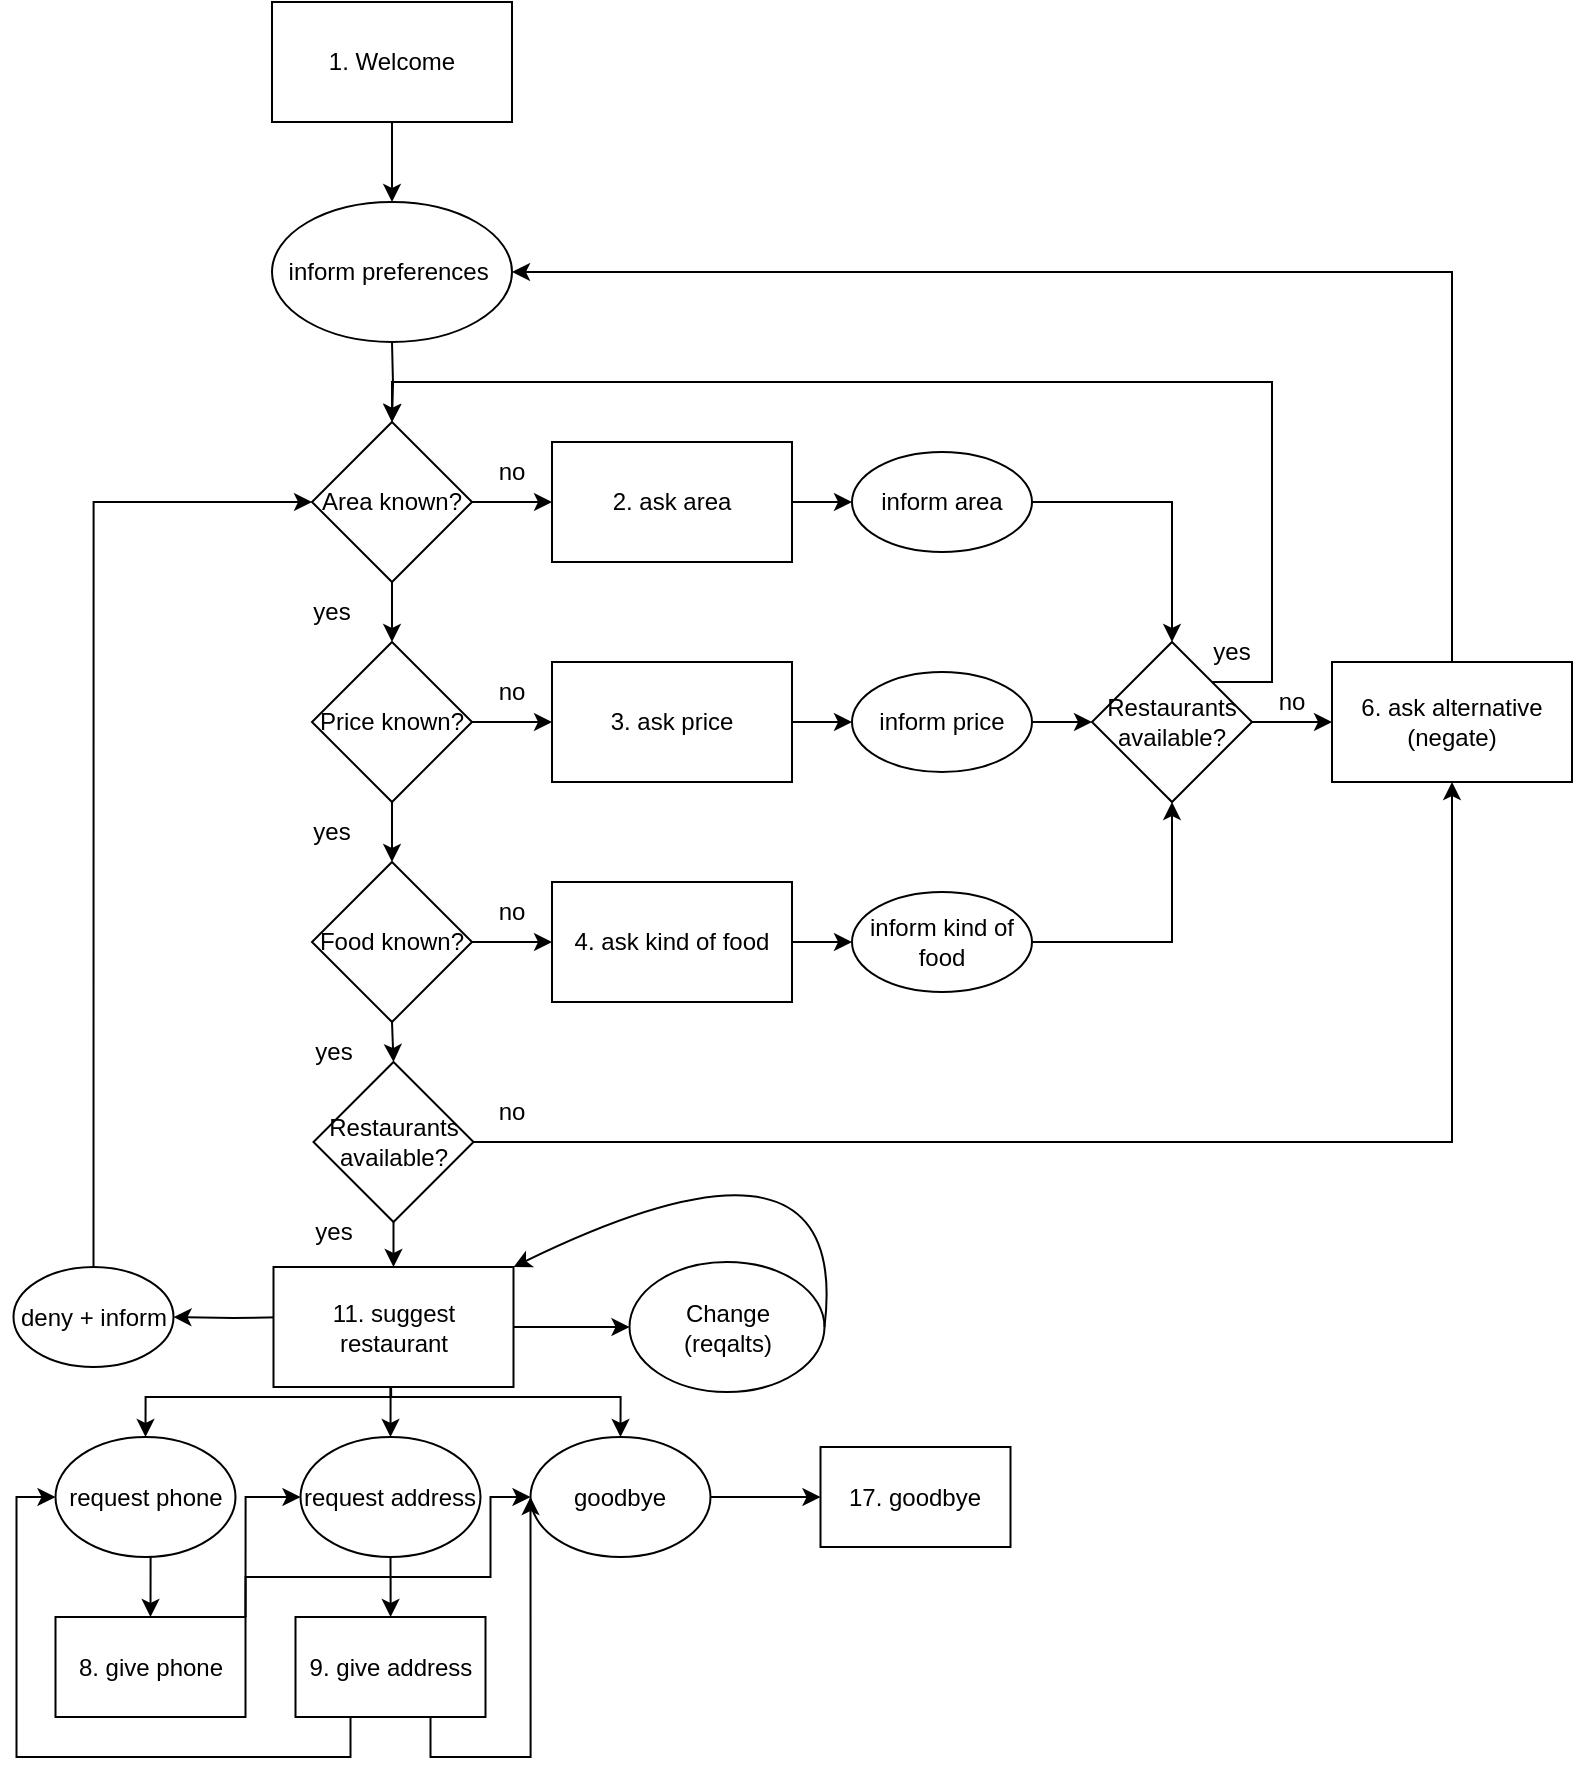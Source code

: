 <mxfile version="21.7.5" type="github">
  <diagram name="Seite-1" id="Z--VdE2tIObyakfptAN0">
    <mxGraphModel dx="587" dy="319" grid="1" gridSize="10" guides="1" tooltips="1" connect="1" arrows="1" fold="1" page="1" pageScale="1" pageWidth="850" pageHeight="1100" math="0" shadow="0">
      <root>
        <mxCell id="0" />
        <mxCell id="1" parent="0" />
        <mxCell id="nFKd9XZwk59usLzo8zVO-6" style="edgeStyle=orthogonalEdgeStyle;rounded=0;orthogonalLoop=1;jettySize=auto;html=1;exitX=0.5;exitY=1;exitDx=0;exitDy=0;entryX=0.5;entryY=0;entryDx=0;entryDy=0;" parent="1" source="nFKd9XZwk59usLzo8zVO-4" target="nFKd9XZwk59usLzo8zVO-13" edge="1">
          <mxGeometry relative="1" as="geometry">
            <mxPoint x="210" y="180" as="targetPoint" />
          </mxGeometry>
        </mxCell>
        <mxCell id="nFKd9XZwk59usLzo8zVO-4" value="1. Welcome" style="rounded=0;whiteSpace=wrap;html=1;" parent="1" vertex="1">
          <mxGeometry x="150" y="70" width="120" height="60" as="geometry" />
        </mxCell>
        <mxCell id="nFKd9XZwk59usLzo8zVO-11" style="edgeStyle=orthogonalEdgeStyle;rounded=0;orthogonalLoop=1;jettySize=auto;html=1;exitX=0.5;exitY=1;exitDx=0;exitDy=0;entryX=0.5;entryY=0;entryDx=0;entryDy=0;" parent="1" target="nFKd9XZwk59usLzo8zVO-12" edge="1">
          <mxGeometry relative="1" as="geometry">
            <mxPoint x="210" y="240" as="sourcePoint" />
            <mxPoint x="210" y="280" as="targetPoint" />
          </mxGeometry>
        </mxCell>
        <mxCell id="nFKd9XZwk59usLzo8zVO-16" style="edgeStyle=orthogonalEdgeStyle;rounded=0;orthogonalLoop=1;jettySize=auto;html=1;exitX=0.5;exitY=1;exitDx=0;exitDy=0;entryX=0.5;entryY=0;entryDx=0;entryDy=0;" parent="1" source="nFKd9XZwk59usLzo8zVO-12" target="nFKd9XZwk59usLzo8zVO-15" edge="1">
          <mxGeometry relative="1" as="geometry" />
        </mxCell>
        <mxCell id="nFKd9XZwk59usLzo8zVO-18" style="edgeStyle=orthogonalEdgeStyle;rounded=0;orthogonalLoop=1;jettySize=auto;html=1;exitX=1;exitY=0.5;exitDx=0;exitDy=0;" parent="1" source="nFKd9XZwk59usLzo8zVO-12" target="nFKd9XZwk59usLzo8zVO-14" edge="1">
          <mxGeometry relative="1" as="geometry" />
        </mxCell>
        <mxCell id="nFKd9XZwk59usLzo8zVO-12" value="Area known?" style="rhombus;whiteSpace=wrap;html=1;" parent="1" vertex="1">
          <mxGeometry x="170" y="280" width="80" height="80" as="geometry" />
        </mxCell>
        <mxCell id="nFKd9XZwk59usLzo8zVO-13" value="inform preferences&amp;nbsp;" style="ellipse;whiteSpace=wrap;html=1;" parent="1" vertex="1">
          <mxGeometry x="150" y="170" width="120" height="70" as="geometry" />
        </mxCell>
        <mxCell id="nFKd9XZwk59usLzo8zVO-37" style="edgeStyle=orthogonalEdgeStyle;rounded=0;orthogonalLoop=1;jettySize=auto;html=1;exitX=1;exitY=0.5;exitDx=0;exitDy=0;entryX=0;entryY=0.5;entryDx=0;entryDy=0;" parent="1" source="nFKd9XZwk59usLzo8zVO-14" target="nFKd9XZwk59usLzo8zVO-30" edge="1">
          <mxGeometry relative="1" as="geometry" />
        </mxCell>
        <mxCell id="nFKd9XZwk59usLzo8zVO-14" value="2. ask area" style="rounded=0;whiteSpace=wrap;html=1;" parent="1" vertex="1">
          <mxGeometry x="290" y="290" width="120" height="60" as="geometry" />
        </mxCell>
        <mxCell id="nFKd9XZwk59usLzo8zVO-21" style="edgeStyle=orthogonalEdgeStyle;rounded=0;orthogonalLoop=1;jettySize=auto;html=1;exitX=0.5;exitY=1;exitDx=0;exitDy=0;entryX=0.5;entryY=0;entryDx=0;entryDy=0;" parent="1" source="nFKd9XZwk59usLzo8zVO-15" target="nFKd9XZwk59usLzo8zVO-20" edge="1">
          <mxGeometry relative="1" as="geometry" />
        </mxCell>
        <mxCell id="nFKd9XZwk59usLzo8zVO-27" style="edgeStyle=orthogonalEdgeStyle;rounded=0;orthogonalLoop=1;jettySize=auto;html=1;exitX=1;exitY=0.5;exitDx=0;exitDy=0;entryX=0;entryY=0.5;entryDx=0;entryDy=0;" parent="1" source="nFKd9XZwk59usLzo8zVO-15" target="nFKd9XZwk59usLzo8zVO-23" edge="1">
          <mxGeometry relative="1" as="geometry" />
        </mxCell>
        <mxCell id="nFKd9XZwk59usLzo8zVO-15" value="Price known?" style="rhombus;whiteSpace=wrap;html=1;" parent="1" vertex="1">
          <mxGeometry x="170" y="390" width="80" height="80" as="geometry" />
        </mxCell>
        <mxCell id="nFKd9XZwk59usLzo8zVO-17" value="yes" style="text;html=1;strokeColor=none;fillColor=none;align=center;verticalAlign=middle;whiteSpace=wrap;rounded=0;" parent="1" vertex="1">
          <mxGeometry x="150" y="360" width="60" height="30" as="geometry" />
        </mxCell>
        <mxCell id="nFKd9XZwk59usLzo8zVO-19" value="no" style="text;html=1;strokeColor=none;fillColor=none;align=center;verticalAlign=middle;whiteSpace=wrap;rounded=0;" parent="1" vertex="1">
          <mxGeometry x="240" y="290" width="60" height="30" as="geometry" />
        </mxCell>
        <mxCell id="nFKd9XZwk59usLzo8zVO-28" style="edgeStyle=orthogonalEdgeStyle;rounded=0;orthogonalLoop=1;jettySize=auto;html=1;exitX=1;exitY=0.5;exitDx=0;exitDy=0;entryX=0;entryY=0.5;entryDx=0;entryDy=0;" parent="1" source="nFKd9XZwk59usLzo8zVO-20" target="nFKd9XZwk59usLzo8zVO-25" edge="1">
          <mxGeometry relative="1" as="geometry" />
        </mxCell>
        <mxCell id="bP_TAvZEBF7LXmz3NIP_-32" style="edgeStyle=orthogonalEdgeStyle;rounded=0;orthogonalLoop=1;jettySize=auto;html=1;exitX=0.5;exitY=1;exitDx=0;exitDy=0;entryX=0.5;entryY=0;entryDx=0;entryDy=0;" edge="1" parent="1" source="nFKd9XZwk59usLzo8zVO-20" target="bP_TAvZEBF7LXmz3NIP_-31">
          <mxGeometry relative="1" as="geometry" />
        </mxCell>
        <mxCell id="nFKd9XZwk59usLzo8zVO-20" value="Food known?" style="rhombus;whiteSpace=wrap;html=1;" parent="1" vertex="1">
          <mxGeometry x="170" y="500" width="80" height="80" as="geometry" />
        </mxCell>
        <mxCell id="nFKd9XZwk59usLzo8zVO-22" value="yes" style="text;html=1;strokeColor=none;fillColor=none;align=center;verticalAlign=middle;whiteSpace=wrap;rounded=0;" parent="1" vertex="1">
          <mxGeometry x="150" y="470" width="60" height="30" as="geometry" />
        </mxCell>
        <mxCell id="nFKd9XZwk59usLzo8zVO-38" style="edgeStyle=orthogonalEdgeStyle;rounded=0;orthogonalLoop=1;jettySize=auto;html=1;exitX=1;exitY=0.5;exitDx=0;exitDy=0;entryX=0;entryY=0.5;entryDx=0;entryDy=0;" parent="1" source="nFKd9XZwk59usLzo8zVO-23" target="nFKd9XZwk59usLzo8zVO-35" edge="1">
          <mxGeometry relative="1" as="geometry" />
        </mxCell>
        <mxCell id="nFKd9XZwk59usLzo8zVO-23" value="3. ask price" style="rounded=0;whiteSpace=wrap;html=1;" parent="1" vertex="1">
          <mxGeometry x="290" y="400" width="120" height="60" as="geometry" />
        </mxCell>
        <mxCell id="nFKd9XZwk59usLzo8zVO-24" value="no" style="text;html=1;strokeColor=none;fillColor=none;align=center;verticalAlign=middle;whiteSpace=wrap;rounded=0;" parent="1" vertex="1">
          <mxGeometry x="240" y="400" width="60" height="30" as="geometry" />
        </mxCell>
        <mxCell id="nFKd9XZwk59usLzo8zVO-44" style="edgeStyle=orthogonalEdgeStyle;rounded=0;orthogonalLoop=1;jettySize=auto;html=1;exitX=1;exitY=0.5;exitDx=0;exitDy=0;entryX=0;entryY=0.5;entryDx=0;entryDy=0;" parent="1" source="nFKd9XZwk59usLzo8zVO-25" target="nFKd9XZwk59usLzo8zVO-41" edge="1">
          <mxGeometry relative="1" as="geometry" />
        </mxCell>
        <mxCell id="nFKd9XZwk59usLzo8zVO-25" value="4. ask kind of food" style="rounded=0;whiteSpace=wrap;html=1;" parent="1" vertex="1">
          <mxGeometry x="290" y="510" width="120" height="60" as="geometry" />
        </mxCell>
        <mxCell id="nFKd9XZwk59usLzo8zVO-26" value="no" style="text;html=1;strokeColor=none;fillColor=none;align=center;verticalAlign=middle;whiteSpace=wrap;rounded=0;" parent="1" vertex="1">
          <mxGeometry x="240" y="510" width="60" height="30" as="geometry" />
        </mxCell>
        <mxCell id="bP_TAvZEBF7LXmz3NIP_-22" style="edgeStyle=orthogonalEdgeStyle;rounded=0;orthogonalLoop=1;jettySize=auto;html=1;exitX=1;exitY=0.5;exitDx=0;exitDy=0;entryX=0.5;entryY=0;entryDx=0;entryDy=0;" edge="1" parent="1" source="nFKd9XZwk59usLzo8zVO-30" target="nFKd9XZwk59usLzo8zVO-54">
          <mxGeometry relative="1" as="geometry" />
        </mxCell>
        <mxCell id="nFKd9XZwk59usLzo8zVO-30" value="inform area" style="ellipse;whiteSpace=wrap;html=1;" parent="1" vertex="1">
          <mxGeometry x="440" y="295" width="90" height="50" as="geometry" />
        </mxCell>
        <mxCell id="bP_TAvZEBF7LXmz3NIP_-23" style="edgeStyle=orthogonalEdgeStyle;rounded=0;orthogonalLoop=1;jettySize=auto;html=1;exitX=1;exitY=0.5;exitDx=0;exitDy=0;entryX=0;entryY=0.5;entryDx=0;entryDy=0;" edge="1" parent="1" source="nFKd9XZwk59usLzo8zVO-35" target="nFKd9XZwk59usLzo8zVO-54">
          <mxGeometry relative="1" as="geometry" />
        </mxCell>
        <mxCell id="nFKd9XZwk59usLzo8zVO-35" value="inform price" style="ellipse;whiteSpace=wrap;html=1;" parent="1" vertex="1">
          <mxGeometry x="440" y="405" width="90" height="50" as="geometry" />
        </mxCell>
        <mxCell id="bP_TAvZEBF7LXmz3NIP_-24" style="edgeStyle=orthogonalEdgeStyle;rounded=0;orthogonalLoop=1;jettySize=auto;html=1;exitX=1;exitY=0.5;exitDx=0;exitDy=0;entryX=0.5;entryY=1;entryDx=0;entryDy=0;" edge="1" parent="1" source="nFKd9XZwk59usLzo8zVO-41" target="nFKd9XZwk59usLzo8zVO-54">
          <mxGeometry relative="1" as="geometry" />
        </mxCell>
        <mxCell id="nFKd9XZwk59usLzo8zVO-41" value="inform kind of food" style="ellipse;whiteSpace=wrap;html=1;" parent="1" vertex="1">
          <mxGeometry x="440" y="515" width="90" height="50" as="geometry" />
        </mxCell>
        <mxCell id="nFKd9XZwk59usLzo8zVO-48" style="edgeStyle=orthogonalEdgeStyle;rounded=0;orthogonalLoop=1;jettySize=auto;html=1;exitX=0;exitY=0.5;exitDx=0;exitDy=0;entryX=1;entryY=0.5;entryDx=0;entryDy=0;" parent="1" target="nFKd9XZwk59usLzo8zVO-47" edge="1">
          <mxGeometry relative="1" as="geometry">
            <mxPoint x="160.75" y="727.5" as="sourcePoint" />
          </mxGeometry>
        </mxCell>
        <mxCell id="nFKd9XZwk59usLzo8zVO-49" style="edgeStyle=orthogonalEdgeStyle;rounded=0;orthogonalLoop=1;jettySize=auto;html=1;exitX=0.5;exitY=0;exitDx=0;exitDy=0;entryX=0;entryY=0.5;entryDx=0;entryDy=0;" parent="1" source="nFKd9XZwk59usLzo8zVO-47" target="nFKd9XZwk59usLzo8zVO-12" edge="1">
          <mxGeometry relative="1" as="geometry" />
        </mxCell>
        <mxCell id="nFKd9XZwk59usLzo8zVO-47" value="deny + inform" style="ellipse;whiteSpace=wrap;html=1;" parent="1" vertex="1">
          <mxGeometry x="20.75" y="702.5" width="80" height="50" as="geometry" />
        </mxCell>
        <mxCell id="bP_TAvZEBF7LXmz3NIP_-30" style="edgeStyle=orthogonalEdgeStyle;rounded=0;orthogonalLoop=1;jettySize=auto;html=1;exitX=0.5;exitY=0;exitDx=0;exitDy=0;entryX=1;entryY=0.5;entryDx=0;entryDy=0;" edge="1" parent="1" source="nFKd9XZwk59usLzo8zVO-53" target="nFKd9XZwk59usLzo8zVO-13">
          <mxGeometry relative="1" as="geometry" />
        </mxCell>
        <mxCell id="nFKd9XZwk59usLzo8zVO-53" value="6. ask alternative (negate)" style="rounded=0;whiteSpace=wrap;html=1;" parent="1" vertex="1">
          <mxGeometry x="680" y="400" width="120" height="60" as="geometry" />
        </mxCell>
        <mxCell id="bP_TAvZEBF7LXmz3NIP_-25" style="edgeStyle=orthogonalEdgeStyle;rounded=0;orthogonalLoop=1;jettySize=auto;html=1;exitX=1;exitY=0.5;exitDx=0;exitDy=0;entryX=0;entryY=0.5;entryDx=0;entryDy=0;" edge="1" parent="1" source="nFKd9XZwk59usLzo8zVO-54" target="nFKd9XZwk59usLzo8zVO-53">
          <mxGeometry relative="1" as="geometry" />
        </mxCell>
        <mxCell id="bP_TAvZEBF7LXmz3NIP_-26" style="edgeStyle=orthogonalEdgeStyle;rounded=0;orthogonalLoop=1;jettySize=auto;html=1;exitX=1;exitY=0;exitDx=0;exitDy=0;entryX=0.5;entryY=0;entryDx=0;entryDy=0;" edge="1" parent="1" source="nFKd9XZwk59usLzo8zVO-54" target="nFKd9XZwk59usLzo8zVO-12">
          <mxGeometry relative="1" as="geometry">
            <Array as="points">
              <mxPoint x="650" y="410" />
              <mxPoint x="650" y="260" />
              <mxPoint x="210" y="260" />
            </Array>
          </mxGeometry>
        </mxCell>
        <mxCell id="nFKd9XZwk59usLzo8zVO-54" value="Restaurants available?" style="rhombus;whiteSpace=wrap;html=1;" parent="1" vertex="1">
          <mxGeometry x="560" y="390" width="80" height="80" as="geometry" />
        </mxCell>
        <mxCell id="nFKd9XZwk59usLzo8zVO-60" style="edgeStyle=orthogonalEdgeStyle;rounded=0;orthogonalLoop=1;jettySize=auto;html=1;exitX=1;exitY=0.5;exitDx=0;exitDy=0;entryX=0;entryY=0.5;entryDx=0;entryDy=0;" parent="1" source="nFKd9XZwk59usLzo8zVO-55" target="nFKd9XZwk59usLzo8zVO-59" edge="1">
          <mxGeometry relative="1" as="geometry" />
        </mxCell>
        <mxCell id="bP_TAvZEBF7LXmz3NIP_-2" style="edgeStyle=orthogonalEdgeStyle;rounded=0;orthogonalLoop=1;jettySize=auto;html=1;exitX=0.5;exitY=1;exitDx=0;exitDy=0;entryX=0.5;entryY=0;entryDx=0;entryDy=0;" edge="1" parent="1" source="nFKd9XZwk59usLzo8zVO-55" target="nFKd9XZwk59usLzo8zVO-65">
          <mxGeometry relative="1" as="geometry" />
        </mxCell>
        <mxCell id="bP_TAvZEBF7LXmz3NIP_-5" style="edgeStyle=orthogonalEdgeStyle;rounded=0;orthogonalLoop=1;jettySize=auto;html=1;exitX=0.488;exitY=0.993;exitDx=0;exitDy=0;entryX=0.5;entryY=0;entryDx=0;entryDy=0;exitPerimeter=0;" edge="1" parent="1" source="nFKd9XZwk59usLzo8zVO-55" target="nFKd9XZwk59usLzo8zVO-64">
          <mxGeometry relative="1" as="geometry">
            <Array as="points">
              <mxPoint x="209.75" y="767.5" />
              <mxPoint x="86.75" y="767.5" />
            </Array>
          </mxGeometry>
        </mxCell>
        <mxCell id="bP_TAvZEBF7LXmz3NIP_-6" style="edgeStyle=orthogonalEdgeStyle;rounded=0;orthogonalLoop=1;jettySize=auto;html=1;exitX=0.49;exitY=0.997;exitDx=0;exitDy=0;entryX=0.5;entryY=0;entryDx=0;entryDy=0;exitPerimeter=0;" edge="1" parent="1" source="nFKd9XZwk59usLzo8zVO-55" target="nFKd9XZwk59usLzo8zVO-66">
          <mxGeometry relative="1" as="geometry">
            <Array as="points">
              <mxPoint x="209.75" y="767.5" />
              <mxPoint x="323.75" y="767.5" />
            </Array>
          </mxGeometry>
        </mxCell>
        <mxCell id="nFKd9XZwk59usLzo8zVO-55" value="11. suggest restaurant" style="rounded=0;whiteSpace=wrap;html=1;" parent="1" vertex="1">
          <mxGeometry x="150.75" y="702.5" width="120" height="60" as="geometry" />
        </mxCell>
        <mxCell id="nFKd9XZwk59usLzo8zVO-58" value="yes" style="text;html=1;strokeColor=none;fillColor=none;align=center;verticalAlign=middle;whiteSpace=wrap;rounded=0;" parent="1" vertex="1">
          <mxGeometry x="150.75" y="580" width="60" height="30" as="geometry" />
        </mxCell>
        <mxCell id="nFKd9XZwk59usLzo8zVO-59" value="Change&lt;br style=&quot;border-color: var(--border-color);&quot;&gt;(reqalts)" style="ellipse;whiteSpace=wrap;html=1;" parent="1" vertex="1">
          <mxGeometry x="328.75" y="700" width="97.5" height="65" as="geometry" />
        </mxCell>
        <mxCell id="nFKd9XZwk59usLzo8zVO-63" value="" style="curved=1;endArrow=classic;html=1;rounded=0;exitX=1;exitY=0.5;exitDx=0;exitDy=0;entryX=1;entryY=0;entryDx=0;entryDy=0;" parent="1" source="nFKd9XZwk59usLzo8zVO-59" target="nFKd9XZwk59usLzo8zVO-55" edge="1">
          <mxGeometry width="50" height="50" relative="1" as="geometry">
            <mxPoint x="390" y="620" as="sourcePoint" />
            <mxPoint x="440" y="570" as="targetPoint" />
            <Array as="points">
              <mxPoint x="440" y="620" />
            </Array>
          </mxGeometry>
        </mxCell>
        <mxCell id="bP_TAvZEBF7LXmz3NIP_-7" style="edgeStyle=orthogonalEdgeStyle;rounded=0;orthogonalLoop=1;jettySize=auto;html=1;exitX=0.5;exitY=1;exitDx=0;exitDy=0;entryX=0.5;entryY=0;entryDx=0;entryDy=0;" edge="1" parent="1" source="nFKd9XZwk59usLzo8zVO-64" target="nFKd9XZwk59usLzo8zVO-67">
          <mxGeometry relative="1" as="geometry" />
        </mxCell>
        <mxCell id="nFKd9XZwk59usLzo8zVO-64" value="request phone" style="ellipse;whiteSpace=wrap;html=1;" parent="1" vertex="1">
          <mxGeometry x="41.75" y="787.5" width="90" height="60" as="geometry" />
        </mxCell>
        <mxCell id="bP_TAvZEBF7LXmz3NIP_-16" style="edgeStyle=orthogonalEdgeStyle;rounded=0;orthogonalLoop=1;jettySize=auto;html=1;exitX=0.5;exitY=1;exitDx=0;exitDy=0;" edge="1" parent="1" source="nFKd9XZwk59usLzo8zVO-65" target="nFKd9XZwk59usLzo8zVO-68">
          <mxGeometry relative="1" as="geometry" />
        </mxCell>
        <mxCell id="nFKd9XZwk59usLzo8zVO-65" value="request address" style="ellipse;whiteSpace=wrap;html=1;" parent="1" vertex="1">
          <mxGeometry x="164.25" y="787.5" width="90" height="60" as="geometry" />
        </mxCell>
        <mxCell id="bP_TAvZEBF7LXmz3NIP_-21" style="edgeStyle=orthogonalEdgeStyle;rounded=0;orthogonalLoop=1;jettySize=auto;html=1;exitX=1;exitY=0.5;exitDx=0;exitDy=0;entryX=0;entryY=0.5;entryDx=0;entryDy=0;" edge="1" parent="1" source="nFKd9XZwk59usLzo8zVO-66" target="nFKd9XZwk59usLzo8zVO-70">
          <mxGeometry relative="1" as="geometry" />
        </mxCell>
        <mxCell id="nFKd9XZwk59usLzo8zVO-66" value="goodbye" style="ellipse;whiteSpace=wrap;html=1;" parent="1" vertex="1">
          <mxGeometry x="279.25" y="787.5" width="90" height="60" as="geometry" />
        </mxCell>
        <mxCell id="bP_TAvZEBF7LXmz3NIP_-14" style="edgeStyle=orthogonalEdgeStyle;rounded=0;orthogonalLoop=1;jettySize=auto;html=1;exitX=1;exitY=0;exitDx=0;exitDy=0;entryX=0;entryY=0.5;entryDx=0;entryDy=0;" edge="1" parent="1" source="nFKd9XZwk59usLzo8zVO-67" target="nFKd9XZwk59usLzo8zVO-65">
          <mxGeometry relative="1" as="geometry" />
        </mxCell>
        <mxCell id="bP_TAvZEBF7LXmz3NIP_-15" style="edgeStyle=orthogonalEdgeStyle;rounded=0;orthogonalLoop=1;jettySize=auto;html=1;exitX=1;exitY=0;exitDx=0;exitDy=0;entryX=0;entryY=0.5;entryDx=0;entryDy=0;" edge="1" parent="1" source="nFKd9XZwk59usLzo8zVO-67" target="nFKd9XZwk59usLzo8zVO-66">
          <mxGeometry relative="1" as="geometry">
            <Array as="points">
              <mxPoint x="136.25" y="857.5" />
              <mxPoint x="259.25" y="857.5" />
              <mxPoint x="259.25" y="817.5" />
            </Array>
          </mxGeometry>
        </mxCell>
        <mxCell id="nFKd9XZwk59usLzo8zVO-67" value="8. give phone" style="rounded=0;whiteSpace=wrap;html=1;" parent="1" vertex="1">
          <mxGeometry x="41.75" y="877.5" width="95" height="50" as="geometry" />
        </mxCell>
        <mxCell id="bP_TAvZEBF7LXmz3NIP_-17" style="edgeStyle=orthogonalEdgeStyle;rounded=0;orthogonalLoop=1;jettySize=auto;html=1;exitX=0;exitY=0;exitDx=0;exitDy=0;" edge="1" parent="1" source="nFKd9XZwk59usLzo8zVO-68">
          <mxGeometry relative="1" as="geometry">
            <mxPoint x="161.56" y="877.5" as="targetPoint" />
          </mxGeometry>
        </mxCell>
        <mxCell id="bP_TAvZEBF7LXmz3NIP_-19" style="edgeStyle=orthogonalEdgeStyle;rounded=0;orthogonalLoop=1;jettySize=auto;html=1;exitX=0.5;exitY=1;exitDx=0;exitDy=0;entryX=0;entryY=0.5;entryDx=0;entryDy=0;" edge="1" parent="1" source="nFKd9XZwk59usLzo8zVO-68" target="nFKd9XZwk59usLzo8zVO-64">
          <mxGeometry relative="1" as="geometry">
            <Array as="points">
              <mxPoint x="189.25" y="927.5" />
              <mxPoint x="189.25" y="947.5" />
              <mxPoint x="22.25" y="947.5" />
              <mxPoint x="22.25" y="817.5" />
            </Array>
          </mxGeometry>
        </mxCell>
        <mxCell id="bP_TAvZEBF7LXmz3NIP_-20" style="edgeStyle=orthogonalEdgeStyle;rounded=0;orthogonalLoop=1;jettySize=auto;html=1;exitX=0.5;exitY=1;exitDx=0;exitDy=0;" edge="1" parent="1" source="nFKd9XZwk59usLzo8zVO-68">
          <mxGeometry relative="1" as="geometry">
            <mxPoint x="279.25" y="817.5" as="targetPoint" />
            <Array as="points">
              <mxPoint x="229.25" y="927.5" />
              <mxPoint x="229.25" y="947.5" />
              <mxPoint x="279.25" y="947.5" />
            </Array>
          </mxGeometry>
        </mxCell>
        <mxCell id="nFKd9XZwk59usLzo8zVO-68" value="9. give address" style="rounded=0;whiteSpace=wrap;html=1;" parent="1" vertex="1">
          <mxGeometry x="161.75" y="877.5" width="95" height="50" as="geometry" />
        </mxCell>
        <mxCell id="nFKd9XZwk59usLzo8zVO-70" value="17. goodbye" style="rounded=0;whiteSpace=wrap;html=1;" parent="1" vertex="1">
          <mxGeometry x="424.25" y="792.5" width="95" height="50" as="geometry" />
        </mxCell>
        <mxCell id="bP_TAvZEBF7LXmz3NIP_-28" value="no" style="text;html=1;strokeColor=none;fillColor=none;align=center;verticalAlign=middle;whiteSpace=wrap;rounded=0;" vertex="1" parent="1">
          <mxGeometry x="630" y="405" width="60" height="30" as="geometry" />
        </mxCell>
        <mxCell id="bP_TAvZEBF7LXmz3NIP_-29" value="yes" style="text;html=1;strokeColor=none;fillColor=none;align=center;verticalAlign=middle;whiteSpace=wrap;rounded=0;" vertex="1" parent="1">
          <mxGeometry x="600" y="380" width="60" height="30" as="geometry" />
        </mxCell>
        <mxCell id="bP_TAvZEBF7LXmz3NIP_-33" style="edgeStyle=orthogonalEdgeStyle;rounded=0;orthogonalLoop=1;jettySize=auto;html=1;exitX=0.5;exitY=1;exitDx=0;exitDy=0;entryX=0.5;entryY=0;entryDx=0;entryDy=0;" edge="1" parent="1" source="bP_TAvZEBF7LXmz3NIP_-31" target="nFKd9XZwk59usLzo8zVO-55">
          <mxGeometry relative="1" as="geometry" />
        </mxCell>
        <mxCell id="bP_TAvZEBF7LXmz3NIP_-35" style="edgeStyle=orthogonalEdgeStyle;rounded=0;orthogonalLoop=1;jettySize=auto;html=1;exitX=1;exitY=0.5;exitDx=0;exitDy=0;entryX=0.5;entryY=1;entryDx=0;entryDy=0;" edge="1" parent="1" source="bP_TAvZEBF7LXmz3NIP_-31" target="nFKd9XZwk59usLzo8zVO-53">
          <mxGeometry relative="1" as="geometry" />
        </mxCell>
        <mxCell id="bP_TAvZEBF7LXmz3NIP_-31" value="Restaurants available?" style="rhombus;whiteSpace=wrap;html=1;" vertex="1" parent="1">
          <mxGeometry x="170.75" y="600" width="80" height="80" as="geometry" />
        </mxCell>
        <mxCell id="bP_TAvZEBF7LXmz3NIP_-34" value="yes" style="text;html=1;strokeColor=none;fillColor=none;align=center;verticalAlign=middle;whiteSpace=wrap;rounded=0;" vertex="1" parent="1">
          <mxGeometry x="150.75" y="670" width="60" height="30" as="geometry" />
        </mxCell>
        <mxCell id="bP_TAvZEBF7LXmz3NIP_-36" value="no" style="text;html=1;strokeColor=none;fillColor=none;align=center;verticalAlign=middle;whiteSpace=wrap;rounded=0;" vertex="1" parent="1">
          <mxGeometry x="240" y="610" width="60" height="30" as="geometry" />
        </mxCell>
      </root>
    </mxGraphModel>
  </diagram>
</mxfile>
